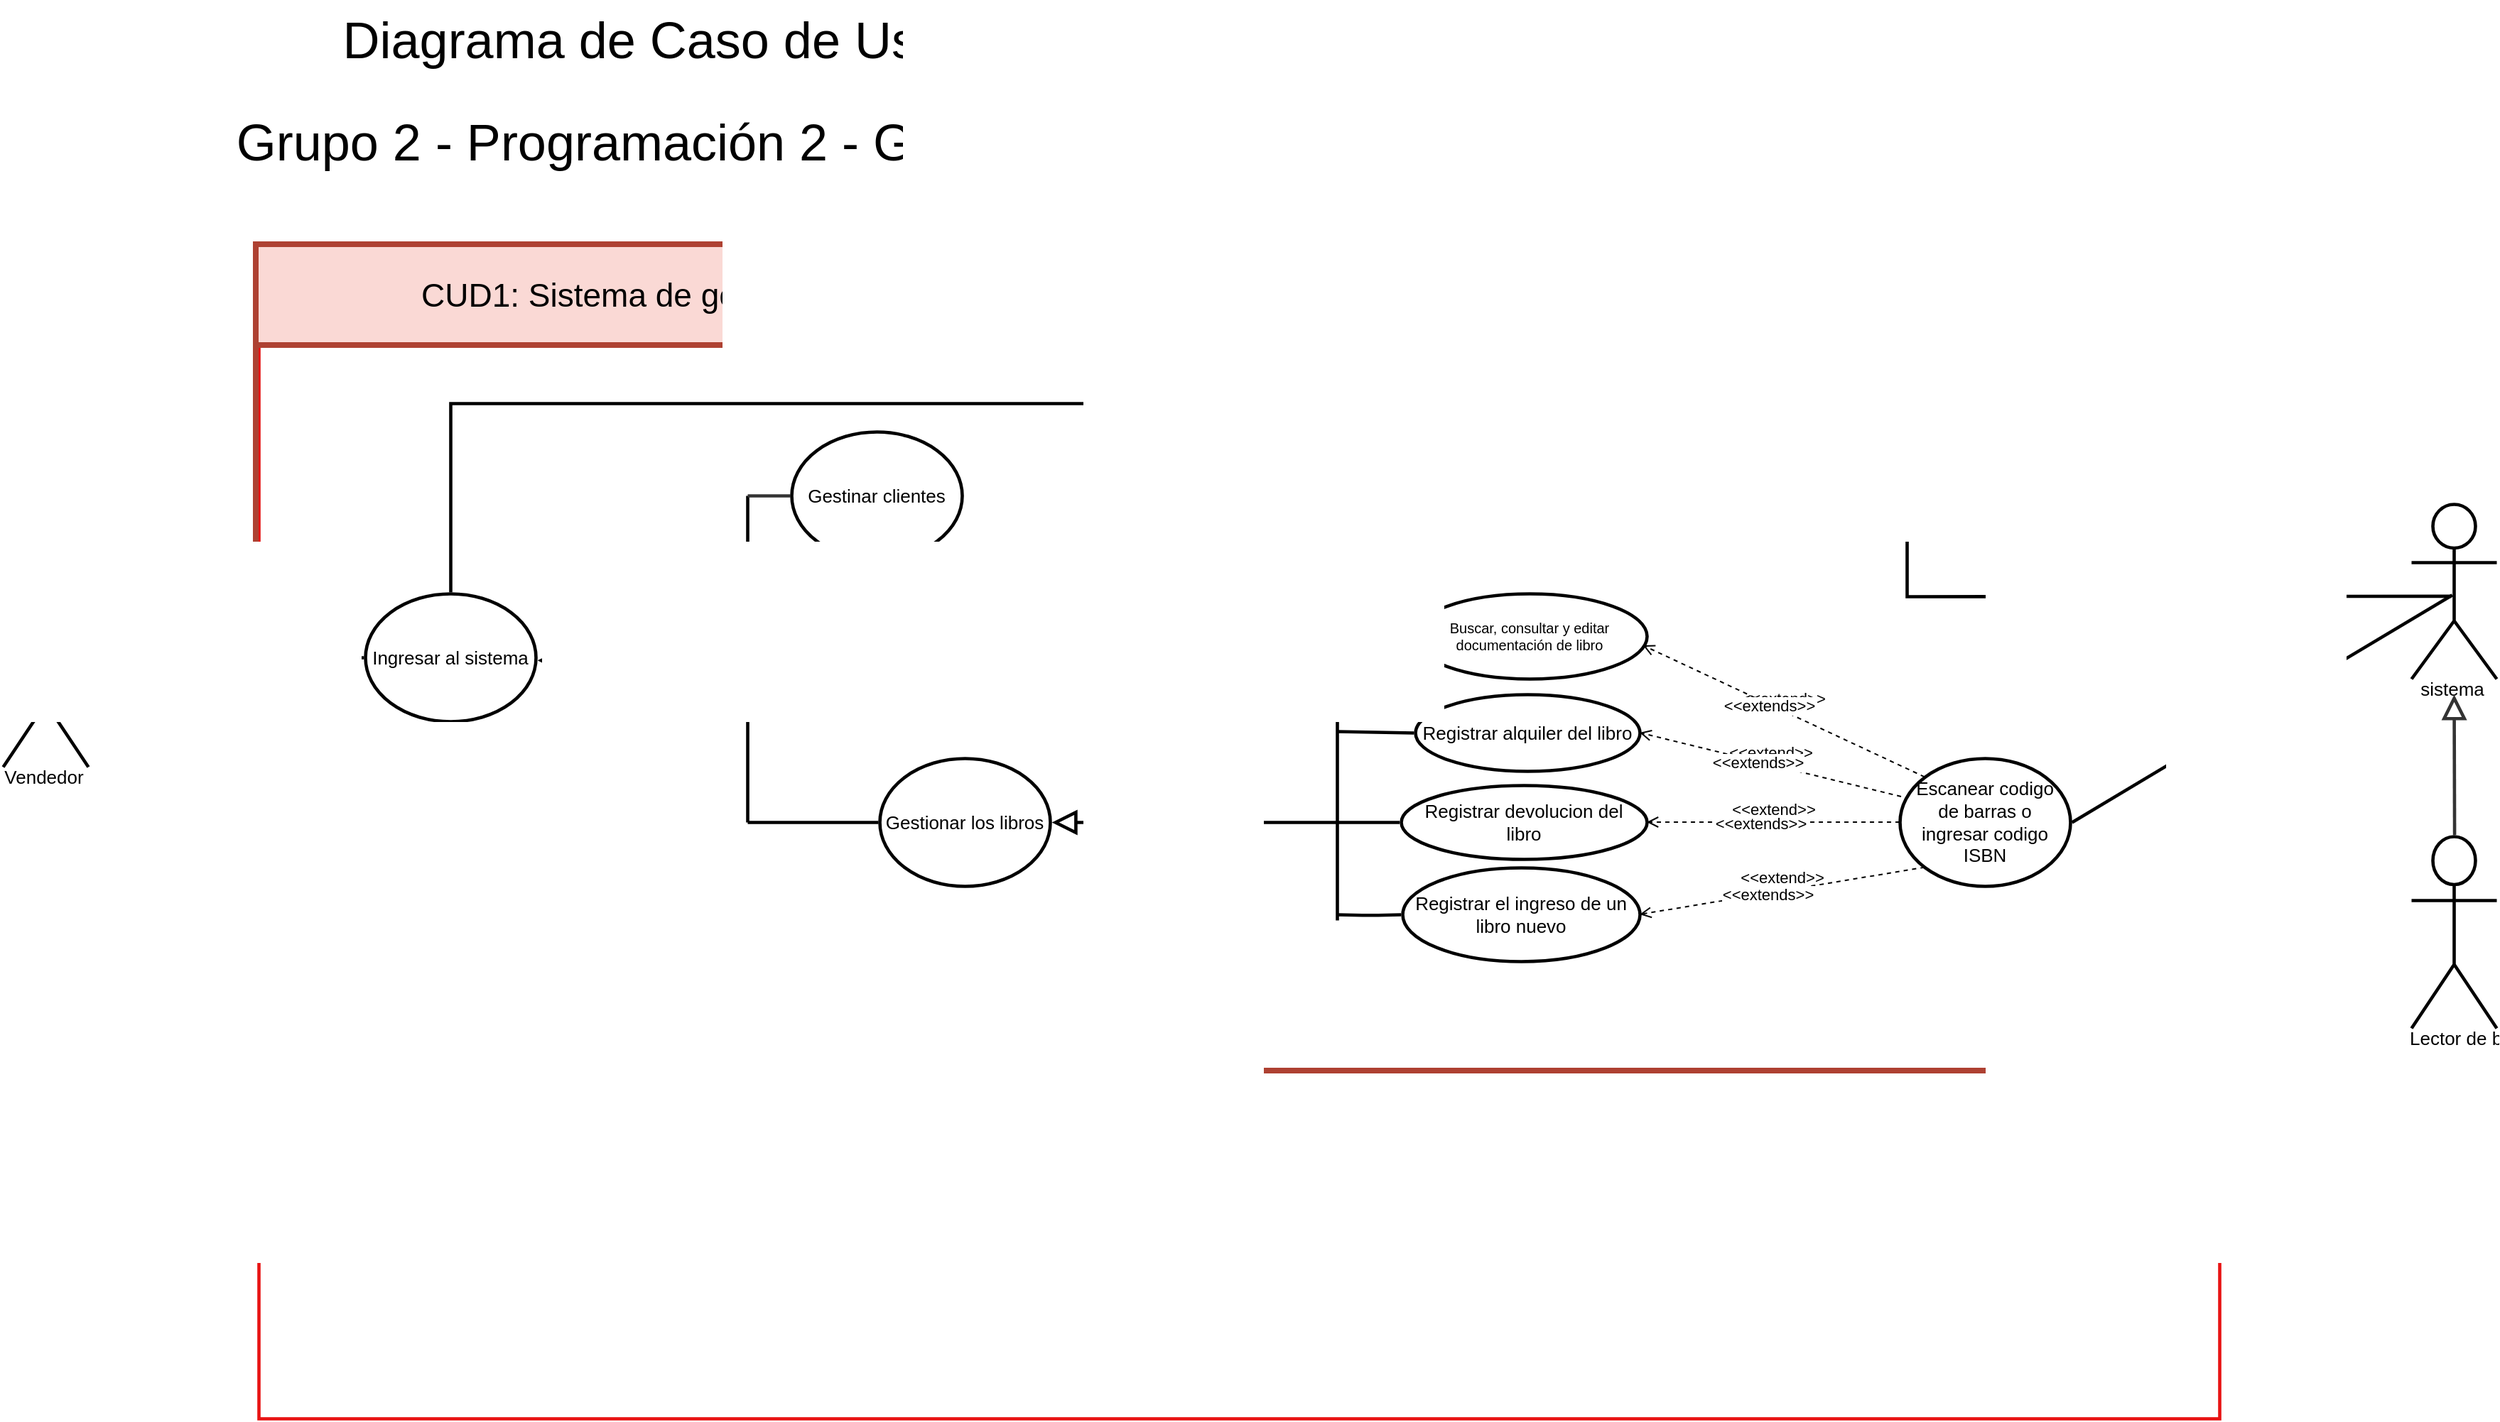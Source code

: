 <mxfile>
    <diagram id="R6-EfkbE609etsdcyDlR" name="Page-1">
        <mxGraphModel dx="1772" dy="2042" grid="0" gridSize="10" guides="1" tooltips="1" connect="1" arrows="1" fold="1" page="1" pageScale="1" pageWidth="850" pageHeight="1100" background="light-dark(#FFFFFF,#FFFFFF)" math="0" shadow="0">
            <root>
                <mxCell id="0"/>
                <mxCell id="1" parent="0"/>
                <mxCell id="2" value="" style="html=1;overflow=block;blockSpacing=1;whiteSpace=wrap;container=1;pointerEvents=0;collapsible=0;recursiveResize=0;fontSize=13;spacing=0;strokeColor=#e81313;strokeOpacity=100;fillOpacity=0;fillColor=#000000;strokeWidth=2.3;lucidId=xVevc2svLX9S;" parent="1" vertex="1">
                    <mxGeometry x="300" y="105" width="1380" height="825" as="geometry"/>
                </mxCell>
                <mxCell id="4" value="Vendedor " style="html=1;overflow=block;blockSpacing=1;shape=umlActor;labelPosition=center;verticalLabelPosition=bottom;verticalAlign=top;whiteSpace=nowrap;fontSize=13;align=center;spacing=0;strokeOpacity=100;fillOpacity=100;fillColor=none;strokeWidth=2.3;lucidId=oIXr3bTWR8yv;strokeColor=light-dark(#000000,#000000);fontColor=light-dark(#000000,#000000);" parent="1" vertex="1">
                    <mxGeometry x="120" y="336" width="60" height="135" as="geometry"/>
                </mxCell>
                <mxCell id="5" value="" style="html=1;jettySize=18;whiteSpace=wrap;fontSize=13;strokeOpacity=100;strokeWidth=2.3;rounded=0;startArrow=none;endArrow=none;exitX=0.513;exitY=0.446;exitPerimeter=0;entryX=-0.009;entryY=0.5;entryPerimeter=0;lucidId=~IXrXFqYzqX-;strokeColor=light-dark(#000000,#000000);labelBackgroundColor=light-dark(#FFFFFF,transparent);fontColor=light-dark(#000000,#000000);" parent="1" source="4" target="6" edge="1">
                    <mxGeometry width="100" height="100" relative="1" as="geometry">
                        <Array as="points"/>
                    </mxGeometry>
                </mxCell>
                <mxCell id="6" value="Ingresar al sistema " style="html=1;overflow=block;blockSpacing=1;whiteSpace=wrap;ellipse;fontSize=13;spacing=3.8;strokeOpacity=100;fillOpacity=100;fillColor=none;strokeWidth=2.3;lucidId=bJXrP_8hjBpG;strokeColor=light-dark(#000000,#000000);fontColor=light-dark(#000000,#000000);" parent="1" vertex="1">
                    <mxGeometry x="375" y="349" width="120" height="90" as="geometry"/>
                </mxCell>
                <mxCell id="7" value="Gestionar los libros " style="html=1;overflow=block;blockSpacing=1;whiteSpace=wrap;ellipse;fontSize=13;spacing=3.8;strokeOpacity=100;fillOpacity=100;fillColor=none;strokeWidth=2.3;lucidId=mJXr~tETLvj5;strokeColor=light-dark(#000000,#000000);fontColor=light-dark(#000000,#000000);" parent="1" vertex="1">
                    <mxGeometry x="737" y="465" width="120" height="90" as="geometry"/>
                </mxCell>
                <mxCell id="8" value="" style="html=1;jettySize=18;whiteSpace=wrap;fontSize=13;strokeOpacity=100;strokeWidth=2.3;rounded=1;arcSize=24;edgeStyle=orthogonalEdgeStyle;startArrow=none;entryX=1.009;entryY=0.521;entryPerimeter=0;lucidId=gLXrUshnpZkm;strokeColor=light-dark(#000000,#000000);labelBackgroundColor=light-dark(#FFFFFF,transparent);fontColor=light-dark(#000000,#000000);" parent="1" target="6" edge="1">
                    <mxGeometry width="100" height="100" relative="1" as="geometry">
                        <Array as="points"/>
                        <mxPoint x="644" y="396" as="sourcePoint"/>
                    </mxGeometry>
                </mxCell>
                <mxCell id="9" value="" style="html=1;jettySize=18;whiteSpace=wrap;fontSize=13;strokeOpacity=100;strokeWidth=2.3;rounded=1;arcSize=24;edgeStyle=orthogonalEdgeStyle;startArrow=none;endArrow=none;lucidId=vLXr.lG5ZE0v;strokeColor=light-dark(#000000,#000000);labelBackgroundColor=light-dark(#FFFFFF,transparent);fontColor=light-dark(#000000,#000000);" parent="1" edge="1">
                    <mxGeometry width="100" height="100" relative="1" as="geometry">
                        <Array as="points">
                            <mxPoint x="644" y="466"/>
                        </Array>
                        <mxPoint x="644" y="280" as="sourcePoint"/>
                        <mxPoint x="644" y="510" as="targetPoint"/>
                    </mxGeometry>
                </mxCell>
                <mxCell id="10" value="" style="html=1;jettySize=18;whiteSpace=wrap;fontSize=13;strokeOpacity=100;strokeWidth=2.3;rounded=1;arcSize=24;edgeStyle=orthogonalEdgeStyle;startArrow=none;endArrow=none;exitX=-0.009;exitY=0.5;exitPerimeter=0;lucidId=KMXrIlaHuww7;strokeColor=light-dark(#000000,#000000);labelBackgroundColor=light-dark(#FFFFFF,transparent);fontColor=light-dark(#000000,#000000);" parent="1" source="7" edge="1">
                    <mxGeometry width="100" height="100" relative="1" as="geometry">
                        <Array as="points"/>
                        <mxPoint x="644" y="510" as="targetPoint"/>
                    </mxGeometry>
                </mxCell>
                <mxCell id="11" value="" style="html=1;jettySize=18;whiteSpace=wrap;fontSize=13;strokeColor=light-dark(#333333,#000000);strokeOpacity=100;strokeWidth=2.3;rounded=1;arcSize=24;edgeStyle=orthogonalEdgeStyle;startArrow=none;endArrow=none;exitX=-0.009;exitY=0.5;exitPerimeter=0;lucidId=4MXr3ptMjf~w;" parent="1" source="44" edge="1">
                    <mxGeometry width="100" height="100" relative="1" as="geometry">
                        <Array as="points"/>
                        <mxPoint x="644" y="280" as="targetPoint"/>
                    </mxGeometry>
                </mxCell>
                <mxCell id="12" value="Registrar devolucion del libro" style="html=1;overflow=block;blockSpacing=1;whiteSpace=wrap;ellipse;fontSize=13;spacing=3.8;strokeOpacity=100;fillOpacity=100;fillColor=none;strokeWidth=2.3;lucidId=O6YrzPI9fsnK;strokeColor=light-dark(#000000,#000000);fontColor=light-dark(#000000,#000000);" parent="1" vertex="1">
                    <mxGeometry x="1104" y="484" width="173" height="52" as="geometry"/>
                </mxCell>
                <mxCell id="14" value="Registrar alquiler del libro " style="html=1;overflow=block;blockSpacing=1;whiteSpace=wrap;ellipse;fontSize=13;spacing=3.8;strokeOpacity=100;fillOpacity=100;fillColor=none;strokeWidth=2.3;lucidId=U8YrNLJ4~gtg;strokeColor=light-dark(#000000,#000000);fontColor=light-dark(#000000,#000000);" parent="1" vertex="1">
                    <mxGeometry x="1114" y="420" width="158" height="54" as="geometry"/>
                </mxCell>
                <mxCell id="16" value="" style="html=1;jettySize=18;whiteSpace=wrap;fontSize=13;strokeOpacity=100;strokeWidth=2.3;rounded=1;arcSize=24;edgeStyle=orthogonalEdgeStyle;startArrow=block;startFill=0;startSize=12;endArrow=none;exitX=1.009;exitY=0.5;exitPerimeter=0;lucidId=6K0r4LyFNMIm;strokeColor=light-dark(#000000,#000000);labelBackgroundColor=light-dark(#FFFFFF,transparent);fontColor=light-dark(#000000,#000000);" parent="1" source="7" edge="1">
                    <mxGeometry width="100" height="100" relative="1" as="geometry">
                        <Array as="points"/>
                        <mxPoint x="1059" y="510" as="targetPoint"/>
                    </mxGeometry>
                </mxCell>
                <mxCell id="17" value="" style="html=1;jettySize=18;whiteSpace=wrap;fontSize=13;strokeOpacity=100;strokeWidth=2.3;rounded=1;arcSize=24;edgeStyle=orthogonalEdgeStyle;startArrow=none;endArrow=none;lucidId=GL0rQ7vASsBN;strokeColor=light-dark(#000000,#000000);labelBackgroundColor=light-dark(#FFFFFF,transparent);fontColor=light-dark(#000000,#000000);" parent="1" edge="1">
                    <mxGeometry width="100" height="100" relative="1" as="geometry">
                        <Array as="points"/>
                        <mxPoint x="1059" y="579" as="sourcePoint"/>
                        <mxPoint x="1059" y="379" as="targetPoint"/>
                    </mxGeometry>
                </mxCell>
                <mxCell id="19" value="" style="html=1;jettySize=18;whiteSpace=wrap;fontSize=13;strokeOpacity=100;strokeWidth=2.3;rounded=1;arcSize=24;edgeStyle=orthogonalEdgeStyle;startArrow=none;endArrow=none;exitX=-0.007;exitY=0.5;exitPerimeter=0;lucidId=jO0rF9u9ssNE;strokeColor=light-dark(#000000,#000000);labelBackgroundColor=light-dark(#FFFFFF,transparent);fontColor=light-dark(#000000,#000000);" parent="1" source="12" edge="1">
                    <mxGeometry width="100" height="100" relative="1" as="geometry">
                        <Array as="points"/>
                        <mxPoint x="1059" y="510" as="targetPoint"/>
                    </mxGeometry>
                </mxCell>
                <mxCell id="20" value="&lt;font style=&quot;color: light-dark(rgb(0, 0, 0), rgb(0, 0, 0));&quot;&gt;sistema&lt;/font&gt;" style="html=1;overflow=block;blockSpacing=1;shape=umlActor;labelPosition=center;verticalLabelPosition=bottom;verticalAlign=top;whiteSpace=nowrap;fontSize=13;align=center;spacing=0;strokeOpacity=100;fillOpacity=100;fillColor=none;strokeWidth=2.3;lucidId=yyaslwnEzkXT;strokeColor=light-dark(#000000,#000000);" parent="1" vertex="1">
                    <mxGeometry x="1815" y="286" width="60" height="123" as="geometry"/>
                </mxCell>
                <mxCell id="21" value="Lector de barras" style="html=1;overflow=block;blockSpacing=1;shape=umlActor;labelPosition=center;verticalLabelPosition=bottom;verticalAlign=top;whiteSpace=nowrap;fontSize=13;align=center;spacing=0;strokeOpacity=100;fillOpacity=100;fillColor=none;strokeWidth=2.3;lucidId=nBasvc_rHX9b;strokeColor=light-dark(#000000,#000000);fontColor=light-dark(#000000,#000000);" parent="1" vertex="1">
                    <mxGeometry x="1815" y="520" width="60" height="135" as="geometry"/>
                </mxCell>
                <mxCell id="22" value="" style="html=1;jettySize=18;whiteSpace=wrap;fontSize=13;strokeOpacity=100;strokeWidth=2.3;rounded=1;arcSize=24;edgeStyle=orthogonalEdgeStyle;startArrow=none;endArrow=none;entryX=-0.007;entryY=0.5;entryPerimeter=0;lucidId=HHasgsvg1ZIc;strokeColor=light-dark(#000000,#000000);labelBackgroundColor=light-dark(#FFFFFF,transparent);fontColor=light-dark(#000000,#000000);" parent="1" target="23" edge="1">
                    <mxGeometry width="100" height="100" relative="1" as="geometry">
                        <Array as="points"/>
                        <mxPoint x="1059" y="575" as="sourcePoint"/>
                    </mxGeometry>
                </mxCell>
                <mxCell id="23" value="Registrar el ingreso de un libro nuevo" style="html=1;overflow=block;blockSpacing=1;whiteSpace=wrap;ellipse;fontSize=13;spacing=3.8;strokeOpacity=100;fillOpacity=100;fillColor=none;strokeWidth=2.3;lucidId=XHashisn~-oX;strokeColor=light-dark(#000000,#000000);fontColor=light-dark(#000000,#000000);" parent="1" vertex="1">
                    <mxGeometry x="1105" y="542" width="167" height="66" as="geometry"/>
                </mxCell>
                <mxCell id="24" value="Buscar, consultar y editar documentación de libro" style="html=1;overflow=block;blockSpacing=1;whiteSpace=wrap;ellipse;fontSize=10;spacing=3.8;strokeOpacity=100;fillOpacity=100;fillColor=none;strokeWidth=2.3;lucidId=1NwsNtOAfyD_;strokeColor=light-dark(#000000,#000000);fontColor=light-dark(#000000,#000000);" parent="1" vertex="1">
                    <mxGeometry x="1112" y="349" width="165" height="60" as="geometry"/>
                </mxCell>
                <mxCell id="27" value="" style="html=1;jettySize=18;whiteSpace=wrap;fontSize=13;strokeOpacity=100;strokeWidth=2.3;rounded=0;startArrow=none;endArrow=none;exitX=-0.007;exitY=0.5;exitPerimeter=0;lucidId=.QwsrFLfjFW5;strokeColor=light-dark(#000000,#000000);labelBackgroundColor=light-dark(#FFFFFF,transparent);fontColor=light-dark(#000000,#000000);" parent="1" source="24" edge="1">
                    <mxGeometry width="100" height="100" relative="1" as="geometry">
                        <Array as="points"/>
                        <mxPoint x="1059" y="379" as="targetPoint"/>
                    </mxGeometry>
                </mxCell>
                <mxCell id="28" value="" style="html=1;jettySize=18;whiteSpace=wrap;fontSize=13;strokeOpacity=100;strokeWidth=2.3;rounded=0;startArrow=none;endArrow=none;exitX=-0.007;exitY=0.5;exitPerimeter=0;lucidId=bRws1zbU_QAE;strokeColor=light-dark(#000000,#000000);labelBackgroundColor=light-dark(#FFFFFF,transparent);fontColor=light-dark(#000000,#000000);" parent="1" source="14" edge="1">
                    <mxGeometry width="100" height="100" relative="1" as="geometry">
                        <Array as="points"/>
                        <mxPoint x="1059" y="446" as="targetPoint"/>
                    </mxGeometry>
                </mxCell>
                <mxCell id="39" value="Escanear codigo de barras o ingresar codigo ISBN" style="html=1;overflow=block;blockSpacing=1;whiteSpace=wrap;ellipse;fontSize=13;spacing=3.8;strokeOpacity=100;fillOpacity=100;fillColor=none;strokeWidth=2.3;lucidId=V1asy1ytXCpG;strokeColor=light-dark(#000000,#000000);fontColor=light-dark(#000000,#000000);" parent="1" vertex="1">
                    <mxGeometry x="1455" y="465" width="120" height="90" as="geometry"/>
                </mxCell>
                <mxCell id="44" value="Gestinar clientes " style="html=1;overflow=block;blockSpacing=1;whiteSpace=wrap;ellipse;fontSize=13;spacing=3.8;strokeOpacity=100;fillOpacity=100;fillColor=none;strokeWidth=2.3;lucidId=5JXrqo1UMTVE;strokeColor=light-dark(#000000,#000000);fontColor=light-dark(#000000,#000000);" parent="1" vertex="1">
                    <mxGeometry x="675" y="235" width="120" height="90" as="geometry"/>
                </mxCell>
                <mxCell id="46" value="" style="html=1;jettySize=18;whiteSpace=wrap;fontSize=13;strokeColor=light-dark(#333333,#000000);strokeOpacity=100;strokeWidth=2.3;rounded=0;startArrow=none;endArrow=block;endFill=0;endSize=12;exitX=0.505;exitY=-0.008;exitPerimeter=0;lucidId=F9wsg7Pv3DKP;fontColor=light-dark(#000000,#000000);" parent="1" source="21" edge="1">
                    <mxGeometry width="100" height="100" relative="1" as="geometry">
                        <Array as="points"/>
                        <mxPoint x="1845" y="420" as="targetPoint"/>
                    </mxGeometry>
                </mxCell>
                <mxCell id="49" value="" style="html=1;jettySize=18;whiteSpace=wrap;fontSize=13;strokeOpacity=100;strokeWidth=2.3;rounded=0;startArrow=none;endArrow=none;exitX=1.009;exitY=0.5;exitPerimeter=0;entryX=0.478;entryY=0.519;entryPerimeter=0;lucidId=AM4tA7_G4nCi;strokeColor=light-dark(#000000,#000000);labelBackgroundColor=light-dark(#FFFFFF,transparent);fontColor=light-dark(#000000,#000000);" parent="1" source="39" target="20" edge="1">
                    <mxGeometry width="100" height="100" relative="1" as="geometry">
                        <Array as="points"/>
                    </mxGeometry>
                </mxCell>
                <mxCell id="50" value="" style="html=1;jettySize=18;whiteSpace=wrap;fontSize=13;strokeOpacity=100;strokeWidth=2.3;rounded=0;startArrow=none;endArrow=none;exitX=0.5;exitY=-0.013;exitPerimeter=0;entryX=0.468;entryY=0.526;entryPerimeter=0;lucidId=LM4thJ3m6zZ_;strokeColor=light-dark(#000000,#000000);labelBackgroundColor=light-dark(#FFFFFF,transparent);fontColor=light-dark(#000000,#000000);" parent="1" source="6" target="20" edge="1">
                    <mxGeometry width="100" height="100" relative="1" as="geometry">
                        <Array as="points">
                            <mxPoint x="435" y="215"/>
                            <mxPoint x="1460" y="215"/>
                            <mxPoint x="1460" y="351"/>
                        </Array>
                    </mxGeometry>
                </mxCell>
                <mxCell id="55" value="&lt;span style=&quot;font-size: 23px;&quot;&gt;&lt;font style=&quot;color: light-dark(rgb(0, 0, 0), rgb(0, 0, 0));&quot;&gt;CUD1: Sistema de gestion de la biblioteca Mr. Book&lt;/font&gt;&lt;/span&gt;" style="shape=umlFrame;whiteSpace=wrap;html=1;pointerEvents=0;fillColor=light-dark(#FAD9D5,#CC99FF);strokeColor=light-dark(#AE4132,#660066);strokeWidth=4;width=761;height=71;" parent="1" vertex="1">
                    <mxGeometry x="298" y="103" width="1381" height="582" as="geometry"/>
                </mxCell>
                <mxCell id="56" value="&amp;lt;&amp;lt;extend&amp;gt;&amp;gt;" style="html=1;verticalAlign=bottom;labelBackgroundColor=none;endArrow=open;endFill=0;dashed=1;strokeColor=light-dark(#000000,#000000);entryX=1;entryY=0.5;entryDx=0;entryDy=0;exitX=0;exitY=1;exitDx=0;exitDy=0;" edge="1" parent="1" source="39" target="23">
                    <mxGeometry width="160" relative="1" as="geometry">
                        <mxPoint x="1265" y="608" as="sourcePoint"/>
                        <mxPoint x="1425" y="608" as="targetPoint"/>
                    </mxGeometry>
                </mxCell>
                <mxCell id="57" value="&lt;font style=&quot;color: light-dark(rgb(0, 0, 0), rgb(0, 0, 0));&quot;&gt;&amp;lt;&amp;lt;extends&amp;gt;&amp;gt;&lt;/font&gt;" style="edgeLabel;html=1;align=center;verticalAlign=middle;resizable=0;points=[];labelBackgroundColor=light-dark(#FFFFFF,#FFFFFF);" vertex="1" connectable="0" parent="56">
                    <mxGeometry x="0.103" y="1" relative="1" as="geometry">
                        <mxPoint as="offset"/>
                    </mxGeometry>
                </mxCell>
                <mxCell id="58" value="&amp;lt;&amp;lt;extend&amp;gt;&amp;gt;" style="html=1;verticalAlign=bottom;labelBackgroundColor=none;endArrow=open;endFill=0;dashed=1;strokeColor=light-dark(#000000,#000000);entryX=1;entryY=0.5;entryDx=0;entryDy=0;" edge="1" parent="1" source="39" target="12">
                    <mxGeometry width="160" relative="1" as="geometry">
                        <mxPoint x="1482" y="552" as="sourcePoint"/>
                        <mxPoint x="1282" y="585" as="targetPoint"/>
                    </mxGeometry>
                </mxCell>
                <mxCell id="59" value="&lt;font style=&quot;color: light-dark(rgb(0, 0, 0), rgb(0, 0, 0));&quot;&gt;&amp;lt;&amp;lt;extends&amp;gt;&amp;gt;&lt;/font&gt;" style="edgeLabel;html=1;align=center;verticalAlign=middle;resizable=0;points=[];labelBackgroundColor=light-dark(#FFFFFF,#FFFFFF);" vertex="1" connectable="0" parent="58">
                    <mxGeometry x="0.103" y="1" relative="1" as="geometry">
                        <mxPoint as="offset"/>
                    </mxGeometry>
                </mxCell>
                <mxCell id="60" value="&amp;lt;&amp;lt;extend&amp;gt;&amp;gt;" style="html=1;verticalAlign=bottom;labelBackgroundColor=none;endArrow=open;endFill=0;dashed=1;strokeColor=light-dark(#000000,#000000);entryX=1;entryY=0.5;entryDx=0;entryDy=0;" edge="1" parent="1" target="14">
                    <mxGeometry width="160" relative="1" as="geometry">
                        <mxPoint x="1456" y="492" as="sourcePoint"/>
                        <mxPoint x="1287" y="520" as="targetPoint"/>
                    </mxGeometry>
                </mxCell>
                <mxCell id="61" value="&lt;font style=&quot;color: light-dark(rgb(0, 0, 0), rgb(0, 0, 0));&quot;&gt;&amp;lt;&amp;lt;extends&amp;gt;&amp;gt;&lt;/font&gt;" style="edgeLabel;html=1;align=center;verticalAlign=middle;resizable=0;points=[];labelBackgroundColor=light-dark(#FFFFFF,#FFFFFF);" vertex="1" connectable="0" parent="60">
                    <mxGeometry x="0.103" y="1" relative="1" as="geometry">
                        <mxPoint as="offset"/>
                    </mxGeometry>
                </mxCell>
                <mxCell id="62" value="&amp;lt;&amp;lt;extend&amp;gt;&amp;gt;" style="html=1;verticalAlign=bottom;labelBackgroundColor=none;endArrow=open;endFill=0;dashed=1;strokeColor=light-dark(#000000,#000000);entryX=0.984;entryY=0.609;entryDx=0;entryDy=0;entryPerimeter=0;exitX=0;exitY=0;exitDx=0;exitDy=0;" edge="1" parent="1" source="39" target="24">
                    <mxGeometry width="160" relative="1" as="geometry">
                        <mxPoint x="1466" y="502" as="sourcePoint"/>
                        <mxPoint x="1282" y="457" as="targetPoint"/>
                    </mxGeometry>
                </mxCell>
                <mxCell id="63" value="&lt;font style=&quot;color: light-dark(rgb(0, 0, 0), rgb(0, 0, 0));&quot;&gt;&amp;lt;&amp;lt;extends&amp;gt;&amp;gt;&lt;/font&gt;" style="edgeLabel;html=1;align=center;verticalAlign=middle;resizable=0;points=[];labelBackgroundColor=light-dark(#FFFFFF,#FFFFFF);" vertex="1" connectable="0" parent="62">
                    <mxGeometry x="0.103" y="1" relative="1" as="geometry">
                        <mxPoint as="offset"/>
                    </mxGeometry>
                </mxCell>
                <mxCell id="64" value="&lt;span style=&quot;font-size: 36px;&quot;&gt;Diagrama de Caso de Uso - Gestor de Biblioteca Mr.Book&lt;/span&gt;" style="text;html=1;align=center;verticalAlign=middle;resizable=0;points=[];autosize=1;strokeColor=none;fillColor=none;" vertex="1" parent="1">
                    <mxGeometry x="350" y="-69" width="940" height="55" as="geometry"/>
                </mxCell>
                <mxCell id="65" value="&lt;span style=&quot;font-size: 36px;&quot;&gt;Grupo 2 - Programación 2 - GR2SW - 2024B&lt;/span&gt;" style="text;html=1;align=center;verticalAlign=middle;resizable=0;points=[];autosize=1;strokeColor=none;fillColor=none;" vertex="1" parent="1">
                    <mxGeometry x="275" y="3" width="734" height="55" as="geometry"/>
                </mxCell>
            </root>
        </mxGraphModel>
    </diagram>
</mxfile>